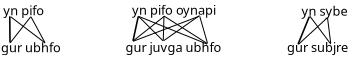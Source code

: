 <?xml version="1.0" encoding="UTF-8"?>
<dia:diagram xmlns:dia="http://www.lysator.liu.se/~alla/dia/">
  <dia:layer name="Fondo" visible="true" active="true">
    <dia:object type="Standard - Text" version="1" id="O0">
      <dia:attribute name="obj_pos">
        <dia:point val="1.6,5.362"/>
      </dia:attribute>
      <dia:attribute name="obj_bb">
        <dia:rectangle val="1.6,4.768;4.713,5.515"/>
      </dia:attribute>
      <dia:attribute name="text">
        <dia:composite type="text">
          <dia:attribute name="string">
            <dia:string>#gur ubhfo#</dia:string>
          </dia:attribute>
          <dia:attribute name="font">
            <dia:font family="sans" style="0" name="Helvetica"/>
          </dia:attribute>
          <dia:attribute name="height">
            <dia:real val="0.8"/>
          </dia:attribute>
          <dia:attribute name="pos">
            <dia:point val="1.6,5.362"/>
          </dia:attribute>
          <dia:attribute name="color">
            <dia:color val="#000000"/>
          </dia:attribute>
          <dia:attribute name="alignment">
            <dia:enum val="0"/>
          </dia:attribute>
        </dia:composite>
      </dia:attribute>
      <dia:attribute name="valign">
        <dia:enum val="3"/>
      </dia:attribute>
    </dia:object>
    <dia:object type="Standard - Text" version="1" id="O1">
      <dia:attribute name="obj_pos">
        <dia:point val="7.825,5.349"/>
      </dia:attribute>
      <dia:attribute name="obj_bb">
        <dia:rectangle val="7.825,4.754;12.902,5.501"/>
      </dia:attribute>
      <dia:attribute name="text">
        <dia:composite type="text">
          <dia:attribute name="string">
            <dia:string>#gur juvga ubhfo#</dia:string>
          </dia:attribute>
          <dia:attribute name="font">
            <dia:font family="sans" style="0" name="Helvetica"/>
          </dia:attribute>
          <dia:attribute name="height">
            <dia:real val="0.8"/>
          </dia:attribute>
          <dia:attribute name="pos">
            <dia:point val="7.825,5.349"/>
          </dia:attribute>
          <dia:attribute name="color">
            <dia:color val="#000000"/>
          </dia:attribute>
          <dia:attribute name="alignment">
            <dia:enum val="0"/>
          </dia:attribute>
        </dia:composite>
      </dia:attribute>
      <dia:attribute name="valign">
        <dia:enum val="3"/>
      </dia:attribute>
    </dia:object>
    <dia:object type="Standard - Text" version="1" id="O2">
      <dia:attribute name="obj_pos">
        <dia:point val="15.9,5.349"/>
      </dia:attribute>
      <dia:attribute name="obj_bb">
        <dia:rectangle val="15.9,4.754;19.142,5.501"/>
      </dia:attribute>
      <dia:attribute name="text">
        <dia:composite type="text">
          <dia:attribute name="string">
            <dia:string>#gur subjre#</dia:string>
          </dia:attribute>
          <dia:attribute name="font">
            <dia:font family="sans" style="0" name="Helvetica"/>
          </dia:attribute>
          <dia:attribute name="height">
            <dia:real val="0.8"/>
          </dia:attribute>
          <dia:attribute name="pos">
            <dia:point val="15.9,5.349"/>
          </dia:attribute>
          <dia:attribute name="color">
            <dia:color val="#000000"/>
          </dia:attribute>
          <dia:attribute name="alignment">
            <dia:enum val="0"/>
          </dia:attribute>
        </dia:composite>
      </dia:attribute>
      <dia:attribute name="valign">
        <dia:enum val="3"/>
      </dia:attribute>
    </dia:object>
    <dia:object type="Standard - Text" version="1" id="O3">
      <dia:attribute name="obj_pos">
        <dia:point val="1.712,3.511"/>
      </dia:attribute>
      <dia:attribute name="obj_bb">
        <dia:rectangle val="1.712,2.916;3.902,3.664"/>
      </dia:attribute>
      <dia:attribute name="text">
        <dia:composite type="text">
          <dia:attribute name="string">
            <dia:string>#yn pifo#</dia:string>
          </dia:attribute>
          <dia:attribute name="font">
            <dia:font family="sans" style="0" name="Helvetica"/>
          </dia:attribute>
          <dia:attribute name="height">
            <dia:real val="0.8"/>
          </dia:attribute>
          <dia:attribute name="pos">
            <dia:point val="1.712,3.511"/>
          </dia:attribute>
          <dia:attribute name="color">
            <dia:color val="#000000"/>
          </dia:attribute>
          <dia:attribute name="alignment">
            <dia:enum val="0"/>
          </dia:attribute>
        </dia:composite>
      </dia:attribute>
      <dia:attribute name="valign">
        <dia:enum val="3"/>
      </dia:attribute>
    </dia:object>
    <dia:object type="Standard - Text" version="1" id="O4">
      <dia:attribute name="obj_pos">
        <dia:point val="8.15,3.486"/>
      </dia:attribute>
      <dia:attribute name="obj_bb">
        <dia:rectangle val="8.15,2.891;12.697,3.639"/>
      </dia:attribute>
      <dia:attribute name="text">
        <dia:composite type="text">
          <dia:attribute name="string">
            <dia:string>#yn pifo oynapi#</dia:string>
          </dia:attribute>
          <dia:attribute name="font">
            <dia:font family="sans" style="0" name="Helvetica"/>
          </dia:attribute>
          <dia:attribute name="height">
            <dia:real val="0.8"/>
          </dia:attribute>
          <dia:attribute name="pos">
            <dia:point val="8.15,3.486"/>
          </dia:attribute>
          <dia:attribute name="color">
            <dia:color val="#000000"/>
          </dia:attribute>
          <dia:attribute name="alignment">
            <dia:enum val="0"/>
          </dia:attribute>
        </dia:composite>
      </dia:attribute>
      <dia:attribute name="valign">
        <dia:enum val="3"/>
      </dia:attribute>
    </dia:object>
    <dia:object type="Standard - Text" version="1" id="O5">
      <dia:attribute name="obj_pos">
        <dia:point val="16.625,3.536"/>
      </dia:attribute>
      <dia:attribute name="obj_bb">
        <dia:rectangle val="16.625,2.941;19.128,3.689"/>
      </dia:attribute>
      <dia:attribute name="text">
        <dia:composite type="text">
          <dia:attribute name="string">
            <dia:string>#yn sybe#</dia:string>
          </dia:attribute>
          <dia:attribute name="font">
            <dia:font family="sans" style="0" name="Helvetica"/>
          </dia:attribute>
          <dia:attribute name="height">
            <dia:real val="0.8"/>
          </dia:attribute>
          <dia:attribute name="pos">
            <dia:point val="16.625,3.536"/>
          </dia:attribute>
          <dia:attribute name="color">
            <dia:color val="#000000"/>
          </dia:attribute>
          <dia:attribute name="alignment">
            <dia:enum val="0"/>
          </dia:attribute>
        </dia:composite>
      </dia:attribute>
      <dia:attribute name="valign">
        <dia:enum val="3"/>
      </dia:attribute>
    </dia:object>
    <dia:object type="Standard - Line" version="0" id="O6">
      <dia:attribute name="obj_pos">
        <dia:point val="2.038,3.566"/>
      </dia:attribute>
      <dia:attribute name="obj_bb">
        <dia:rectangle val="1.997,3.526;2.09,4.919"/>
      </dia:attribute>
      <dia:attribute name="conn_endpoints">
        <dia:point val="2.038,3.566"/>
        <dia:point val="2.05,4.879"/>
      </dia:attribute>
      <dia:attribute name="numcp">
        <dia:int val="1"/>
      </dia:attribute>
      <dia:attribute name="line_width">
        <dia:real val="0.08"/>
      </dia:attribute>
    </dia:object>
    <dia:object type="Standard - Line" version="0" id="O7">
      <dia:attribute name="obj_pos">
        <dia:point val="17.012,3.591"/>
      </dia:attribute>
      <dia:attribute name="obj_bb">
        <dia:rectangle val="16.398,3.539;17.065,5.018"/>
      </dia:attribute>
      <dia:attribute name="conn_endpoints">
        <dia:point val="17.012,3.591"/>
        <dia:point val="16.45,4.966"/>
      </dia:attribute>
      <dia:attribute name="numcp">
        <dia:int val="1"/>
      </dia:attribute>
      <dia:attribute name="line_width">
        <dia:real val="0.08"/>
      </dia:attribute>
    </dia:object>
    <dia:object type="Standard - Line" version="0" id="O8">
      <dia:attribute name="obj_pos">
        <dia:point val="2.087,3.594"/>
      </dia:attribute>
      <dia:attribute name="obj_bb">
        <dia:rectangle val="2.073,3.58;3.827,4.918"/>
      </dia:attribute>
      <dia:attribute name="conn_endpoints">
        <dia:point val="2.087,3.594"/>
        <dia:point val="3.812,4.904"/>
      </dia:attribute>
      <dia:attribute name="numcp">
        <dia:int val="1"/>
      </dia:attribute>
      <dia:attribute name="line_width">
        <dia:real val="0.02"/>
      </dia:attribute>
    </dia:object>
    <dia:object type="Standard - Line" version="0" id="O9">
      <dia:attribute name="obj_pos">
        <dia:point val="3.087,3.587"/>
      </dia:attribute>
      <dia:attribute name="obj_bb">
        <dia:rectangle val="2.048,3.573;3.102,4.905"/>
      </dia:attribute>
      <dia:attribute name="conn_endpoints">
        <dia:point val="3.087,3.587"/>
        <dia:point val="2.062,4.891"/>
      </dia:attribute>
      <dia:attribute name="numcp">
        <dia:int val="1"/>
      </dia:attribute>
      <dia:attribute name="line_width">
        <dia:real val="0.02"/>
      </dia:attribute>
    </dia:object>
    <dia:object type="Standard - Line" version="0" id="O10">
      <dia:attribute name="obj_pos">
        <dia:point val="3.1,3.594"/>
      </dia:attribute>
      <dia:attribute name="obj_bb">
        <dia:rectangle val="3.086,3.58;3.801,4.88"/>
      </dia:attribute>
      <dia:attribute name="conn_endpoints">
        <dia:point val="3.1,3.594"/>
        <dia:point val="3.788,4.866"/>
      </dia:attribute>
      <dia:attribute name="numcp">
        <dia:int val="1"/>
      </dia:attribute>
      <dia:attribute name="line_width">
        <dia:real val="0.02"/>
      </dia:attribute>
    </dia:object>
    <dia:object type="Standard - Line" version="0" id="O11">
      <dia:attribute name="obj_pos">
        <dia:point val="8.463,3.579"/>
      </dia:attribute>
      <dia:attribute name="obj_bb">
        <dia:rectangle val="8.152,3.531;8.51,4.839"/>
      </dia:attribute>
      <dia:attribute name="conn_endpoints">
        <dia:point val="8.463,3.579"/>
        <dia:point val="8.2,4.791"/>
      </dia:attribute>
      <dia:attribute name="numcp">
        <dia:int val="1"/>
      </dia:attribute>
      <dia:attribute name="line_width">
        <dia:real val="0.08"/>
      </dia:attribute>
    </dia:object>
    <dia:object type="Standard - Line" version="0" id="O12">
      <dia:attribute name="obj_pos">
        <dia:point val="8.463,3.554"/>
      </dia:attribute>
      <dia:attribute name="obj_bb">
        <dia:rectangle val="8.448,3.54;9.714,4.805"/>
      </dia:attribute>
      <dia:attribute name="conn_endpoints">
        <dia:point val="8.463,3.554"/>
        <dia:point val="9.7,4.791"/>
      </dia:attribute>
      <dia:attribute name="numcp">
        <dia:int val="1"/>
      </dia:attribute>
      <dia:attribute name="line_width">
        <dia:real val="0.02"/>
      </dia:attribute>
    </dia:object>
    <dia:object type="Standard - Line" version="0" id="O13">
      <dia:attribute name="obj_pos">
        <dia:point val="8.5,3.579"/>
      </dia:attribute>
      <dia:attribute name="obj_bb">
        <dia:rectangle val="8.474,3.553;11.926,4.98"/>
      </dia:attribute>
      <dia:attribute name="conn_endpoints">
        <dia:point val="8.5,3.579"/>
        <dia:point val="11.9,4.954"/>
      </dia:attribute>
      <dia:attribute name="numcp">
        <dia:int val="1"/>
      </dia:attribute>
      <dia:attribute name="line_width">
        <dia:real val="0.04"/>
      </dia:attribute>
    </dia:object>
    <dia:object type="Standard - Line" version="0" id="O14">
      <dia:attribute name="obj_pos">
        <dia:point val="9.762,3.566"/>
      </dia:attribute>
      <dia:attribute name="obj_bb">
        <dia:rectangle val="8.184,3.538;9.791,4.819"/>
      </dia:attribute>
      <dia:attribute name="conn_endpoints">
        <dia:point val="9.762,3.566"/>
        <dia:point val="8.213,4.791"/>
      </dia:attribute>
      <dia:attribute name="numcp">
        <dia:int val="1"/>
      </dia:attribute>
      <dia:attribute name="line_width">
        <dia:real val="0.04"/>
      </dia:attribute>
    </dia:object>
    <dia:object type="Standard - Line" version="0" id="O15">
      <dia:attribute name="obj_pos">
        <dia:point val="9.75,3.554"/>
      </dia:attribute>
      <dia:attribute name="obj_bb">
        <dia:rectangle val="9.702,3.544;9.76,4.777"/>
      </dia:attribute>
      <dia:attribute name="conn_endpoints">
        <dia:point val="9.75,3.554"/>
        <dia:point val="9.713,4.766"/>
      </dia:attribute>
      <dia:attribute name="numcp">
        <dia:int val="1"/>
      </dia:attribute>
      <dia:attribute name="line_width">
        <dia:real val="0.02"/>
      </dia:attribute>
    </dia:object>
    <dia:object type="Standard - Line" version="0" id="O16">
      <dia:attribute name="obj_pos">
        <dia:point val="9.75,3.554"/>
      </dia:attribute>
      <dia:attribute name="obj_bb">
        <dia:rectangle val="9.722,3.526;11.94,4.956"/>
      </dia:attribute>
      <dia:attribute name="conn_endpoints">
        <dia:point val="9.75,3.554"/>
        <dia:point val="11.912,4.929"/>
      </dia:attribute>
      <dia:attribute name="numcp">
        <dia:int val="1"/>
      </dia:attribute>
      <dia:attribute name="line_width">
        <dia:real val="0.04"/>
      </dia:attribute>
    </dia:object>
    <dia:object type="Standard - Line" version="0" id="O17">
      <dia:attribute name="obj_pos">
        <dia:point val="11.5,3.566"/>
      </dia:attribute>
      <dia:attribute name="obj_bb">
        <dia:rectangle val="8.187,3.553;11.513,4.829"/>
      </dia:attribute>
      <dia:attribute name="conn_endpoints">
        <dia:point val="11.5,3.566"/>
        <dia:point val="8.2,4.816"/>
      </dia:attribute>
      <dia:attribute name="numcp">
        <dia:int val="1"/>
      </dia:attribute>
      <dia:attribute name="line_width">
        <dia:real val="0.02"/>
      </dia:attribute>
    </dia:object>
    <dia:object type="Standard - Line" version="0" id="O18">
      <dia:attribute name="obj_pos">
        <dia:point val="11.525,3.529"/>
      </dia:attribute>
      <dia:attribute name="obj_bb">
        <dia:rectangle val="9.711,3.515;11.539,4.805"/>
      </dia:attribute>
      <dia:attribute name="conn_endpoints">
        <dia:point val="11.525,3.529"/>
        <dia:point val="9.725,4.791"/>
      </dia:attribute>
      <dia:attribute name="numcp">
        <dia:int val="1"/>
      </dia:attribute>
      <dia:attribute name="line_width">
        <dia:real val="0.02"/>
      </dia:attribute>
    </dia:object>
    <dia:object type="Standard - Line" version="0" id="O19">
      <dia:attribute name="obj_pos">
        <dia:point val="11.537,3.566"/>
      </dia:attribute>
      <dia:attribute name="obj_bb">
        <dia:rectangle val="11.525,3.554;11.937,4.929"/>
      </dia:attribute>
      <dia:attribute name="conn_endpoints">
        <dia:point val="11.537,3.566"/>
        <dia:point val="11.925,4.916"/>
      </dia:attribute>
      <dia:attribute name="numcp">
        <dia:int val="1"/>
      </dia:attribute>
      <dia:attribute name="line_width">
        <dia:real val="0.02"/>
      </dia:attribute>
    </dia:object>
    <dia:object type="Standard - Line" version="0" id="O20">
      <dia:attribute name="obj_pos">
        <dia:point val="17.9,3.654"/>
      </dia:attribute>
      <dia:attribute name="obj_bb">
        <dia:rectangle val="16.473,3.64;17.914,4.968"/>
      </dia:attribute>
      <dia:attribute name="conn_endpoints">
        <dia:point val="17.9,3.654"/>
        <dia:point val="16.488,4.954"/>
      </dia:attribute>
      <dia:attribute name="numcp">
        <dia:int val="1"/>
      </dia:attribute>
      <dia:attribute name="line_width">
        <dia:real val="0.02"/>
      </dia:attribute>
    </dia:object>
    <dia:object type="Standard - Line" version="0" id="O21">
      <dia:attribute name="obj_pos">
        <dia:point val="17.038,3.554"/>
      </dia:attribute>
      <dia:attribute name="obj_bb">
        <dia:rectangle val="17.023,3.54;18.102,4.968"/>
      </dia:attribute>
      <dia:attribute name="conn_endpoints">
        <dia:point val="17.038,3.554"/>
        <dia:point val="18.087,4.954"/>
      </dia:attribute>
      <dia:attribute name="numcp">
        <dia:int val="1"/>
      </dia:attribute>
      <dia:attribute name="line_width">
        <dia:real val="0.02"/>
      </dia:attribute>
    </dia:object>
    <dia:object type="Standard - Line" version="0" id="O22">
      <dia:attribute name="obj_pos">
        <dia:point val="17.925,3.641"/>
      </dia:attribute>
      <dia:attribute name="obj_bb">
        <dia:rectangle val="17.914,3.63;18.099,4.927"/>
      </dia:attribute>
      <dia:attribute name="conn_endpoints">
        <dia:point val="17.925,3.641"/>
        <dia:point val="18.087,4.916"/>
      </dia:attribute>
      <dia:attribute name="numcp">
        <dia:int val="1"/>
      </dia:attribute>
      <dia:attribute name="line_width">
        <dia:real val="0.02"/>
      </dia:attribute>
    </dia:object>
  </dia:layer>
</dia:diagram>

